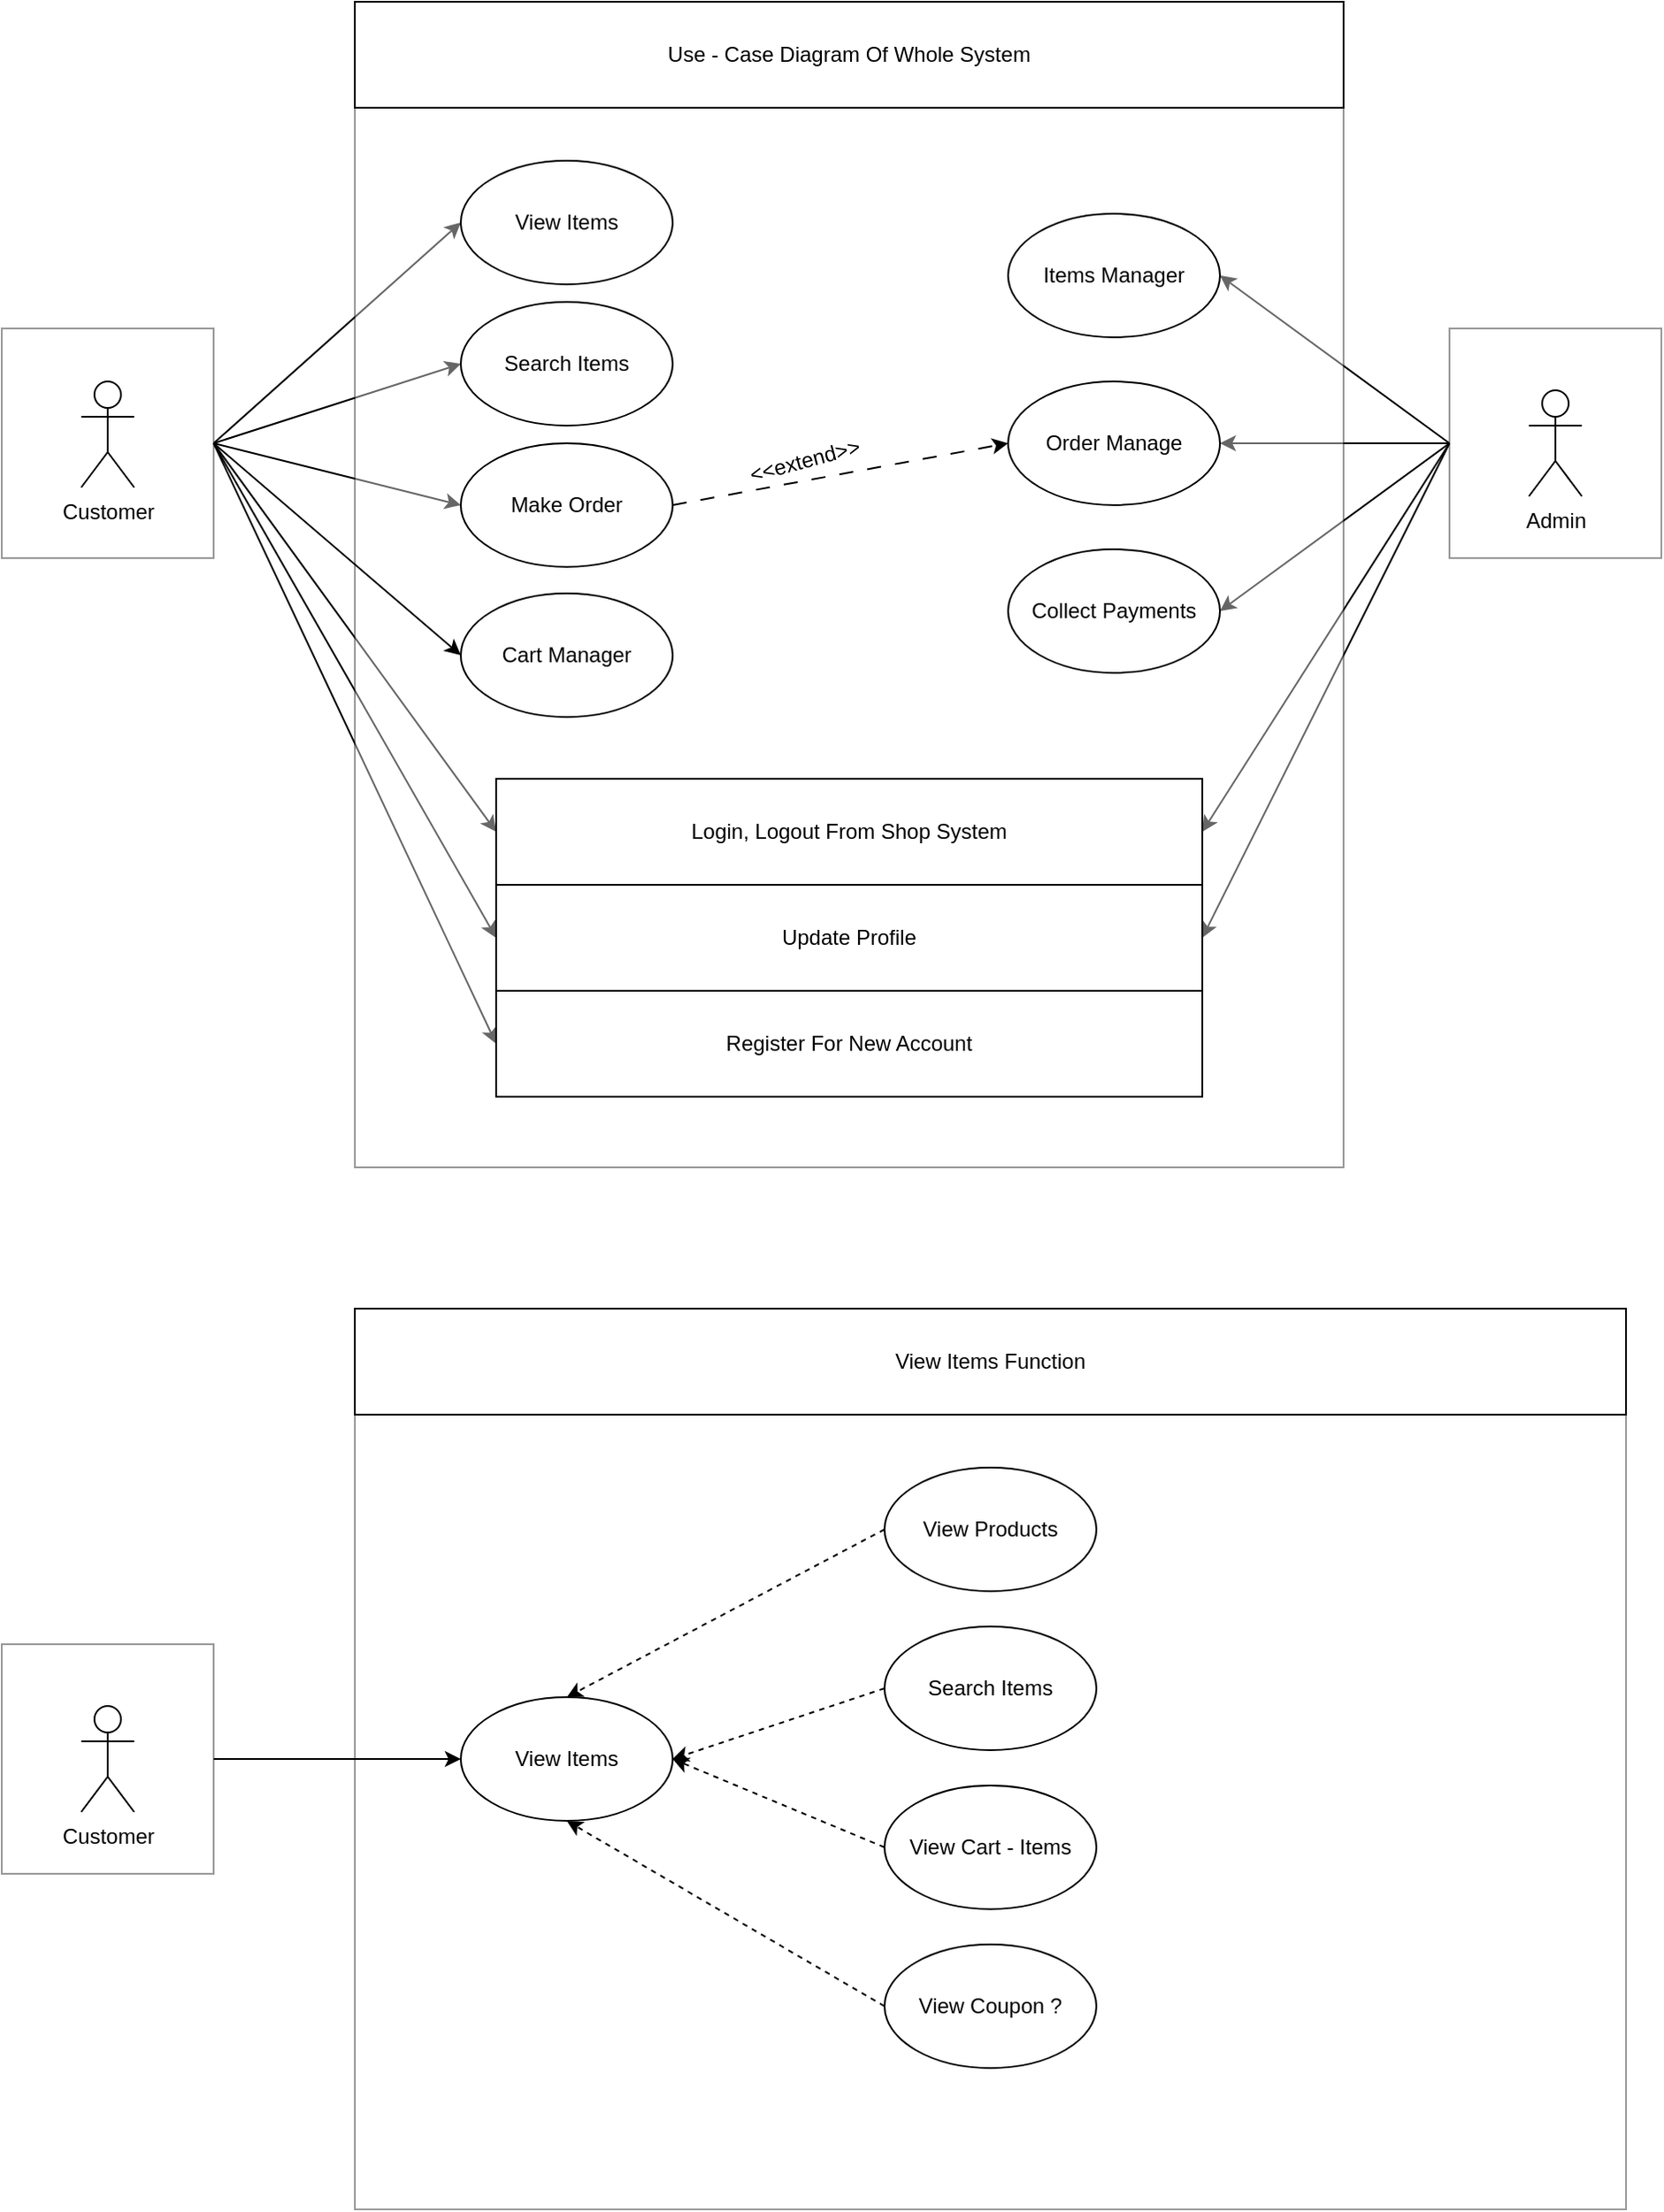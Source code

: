 <mxfile version="21.7.5" type="github">
  <diagram name="Page-1" id="0Hc2ZSXkxQ6GikdhPmCp">
    <mxGraphModel dx="1070" dy="603" grid="1" gridSize="10" guides="1" tooltips="1" connect="1" arrows="1" fold="1" page="1" pageScale="1" pageWidth="850" pageHeight="1100" math="0" shadow="0">
      <root>
        <mxCell id="0" />
        <mxCell id="1" parent="0" />
        <mxCell id="q5C7g-lwRiDyIhiuwjWe-39" style="rounded=0;orthogonalLoop=1;jettySize=auto;html=1;entryX=1;entryY=0.5;entryDx=0;entryDy=0;exitX=0;exitY=0.5;exitDx=0;exitDy=0;" parent="1" source="q5C7g-lwRiDyIhiuwjWe-14" target="q5C7g-lwRiDyIhiuwjWe-26" edge="1">
          <mxGeometry relative="1" as="geometry" />
        </mxCell>
        <mxCell id="q5C7g-lwRiDyIhiuwjWe-40" style="rounded=0;orthogonalLoop=1;jettySize=auto;html=1;entryX=1;entryY=0.5;entryDx=0;entryDy=0;" parent="1" source="q5C7g-lwRiDyIhiuwjWe-14" target="q5C7g-lwRiDyIhiuwjWe-27" edge="1">
          <mxGeometry relative="1" as="geometry" />
        </mxCell>
        <mxCell id="q5C7g-lwRiDyIhiuwjWe-41" style="rounded=0;orthogonalLoop=1;jettySize=auto;html=1;entryX=1;entryY=0.5;entryDx=0;entryDy=0;exitX=0;exitY=0.5;exitDx=0;exitDy=0;" parent="1" source="q5C7g-lwRiDyIhiuwjWe-14" target="q5C7g-lwRiDyIhiuwjWe-28" edge="1">
          <mxGeometry relative="1" as="geometry" />
        </mxCell>
        <mxCell id="q5C7g-lwRiDyIhiuwjWe-53" style="rounded=0;orthogonalLoop=1;jettySize=auto;html=1;entryX=1;entryY=0.5;entryDx=0;entryDy=0;exitX=0;exitY=0.5;exitDx=0;exitDy=0;" parent="1" source="q5C7g-lwRiDyIhiuwjWe-14" target="q5C7g-lwRiDyIhiuwjWe-46" edge="1">
          <mxGeometry relative="1" as="geometry" />
        </mxCell>
        <mxCell id="q5C7g-lwRiDyIhiuwjWe-54" style="rounded=0;orthogonalLoop=1;jettySize=auto;html=1;entryX=1;entryY=0.5;entryDx=0;entryDy=0;exitX=0;exitY=0.5;exitDx=0;exitDy=0;" parent="1" source="q5C7g-lwRiDyIhiuwjWe-14" target="q5C7g-lwRiDyIhiuwjWe-47" edge="1">
          <mxGeometry relative="1" as="geometry" />
        </mxCell>
        <mxCell id="q5C7g-lwRiDyIhiuwjWe-14" value="" style="rounded=0;whiteSpace=wrap;html=1;opacity=40;" parent="1" vertex="1">
          <mxGeometry x="900" y="365" width="120" height="130" as="geometry" />
        </mxCell>
        <mxCell id="q5C7g-lwRiDyIhiuwjWe-15" style="rounded=0;orthogonalLoop=1;jettySize=auto;html=1;exitX=1;exitY=0.5;exitDx=0;exitDy=0;entryX=0;entryY=0.5;entryDx=0;entryDy=0;" parent="1" source="q5C7g-lwRiDyIhiuwjWe-13" target="q5C7g-lwRiDyIhiuwjWe-8" edge="1">
          <mxGeometry relative="1" as="geometry" />
        </mxCell>
        <mxCell id="q5C7g-lwRiDyIhiuwjWe-20" style="rounded=0;orthogonalLoop=1;jettySize=auto;html=1;entryX=0;entryY=0.5;entryDx=0;entryDy=0;exitX=1;exitY=0.5;exitDx=0;exitDy=0;" parent="1" source="q5C7g-lwRiDyIhiuwjWe-13" target="q5C7g-lwRiDyIhiuwjWe-17" edge="1">
          <mxGeometry relative="1" as="geometry">
            <mxPoint x="205" y="410" as="sourcePoint" />
          </mxGeometry>
        </mxCell>
        <mxCell id="q5C7g-lwRiDyIhiuwjWe-36" style="rounded=0;orthogonalLoop=1;jettySize=auto;html=1;entryX=0;entryY=0.5;entryDx=0;entryDy=0;exitX=1;exitY=0.5;exitDx=0;exitDy=0;" parent="1" source="q5C7g-lwRiDyIhiuwjWe-13" target="q5C7g-lwRiDyIhiuwjWe-34" edge="1">
          <mxGeometry relative="1" as="geometry" />
        </mxCell>
        <mxCell id="q5C7g-lwRiDyIhiuwjWe-50" style="rounded=0;orthogonalLoop=1;jettySize=auto;html=1;entryX=0;entryY=0.5;entryDx=0;entryDy=0;exitX=1;exitY=0.5;exitDx=0;exitDy=0;" parent="1" source="q5C7g-lwRiDyIhiuwjWe-13" target="q5C7g-lwRiDyIhiuwjWe-46" edge="1">
          <mxGeometry relative="1" as="geometry" />
        </mxCell>
        <mxCell id="q5C7g-lwRiDyIhiuwjWe-51" style="rounded=0;orthogonalLoop=1;jettySize=auto;html=1;entryX=0;entryY=0.5;entryDx=0;entryDy=0;exitX=1;exitY=0.5;exitDx=0;exitDy=0;" parent="1" source="q5C7g-lwRiDyIhiuwjWe-13" target="q5C7g-lwRiDyIhiuwjWe-47" edge="1">
          <mxGeometry relative="1" as="geometry" />
        </mxCell>
        <mxCell id="q5C7g-lwRiDyIhiuwjWe-52" style="rounded=0;orthogonalLoop=1;jettySize=auto;html=1;entryX=0;entryY=0.5;entryDx=0;entryDy=0;exitX=1;exitY=0.5;exitDx=0;exitDy=0;" parent="1" source="q5C7g-lwRiDyIhiuwjWe-13" target="q5C7g-lwRiDyIhiuwjWe-48" edge="1">
          <mxGeometry relative="1" as="geometry" />
        </mxCell>
        <mxCell id="q5C7g-lwRiDyIhiuwjWe-13" value="" style="rounded=0;whiteSpace=wrap;html=1;opacity=40;" parent="1" vertex="1">
          <mxGeometry x="80" y="365" width="120" height="130" as="geometry" />
        </mxCell>
        <mxCell id="q5C7g-lwRiDyIhiuwjWe-3" value="" style="rounded=0;whiteSpace=wrap;html=1;opacity=40;" parent="1" vertex="1">
          <mxGeometry x="280" y="240" width="560" height="600" as="geometry" />
        </mxCell>
        <mxCell id="q5C7g-lwRiDyIhiuwjWe-1" value="Customer" style="shape=umlActor;verticalLabelPosition=bottom;verticalAlign=top;html=1;outlineConnect=0;" parent="1" vertex="1">
          <mxGeometry x="125" y="395" width="30" height="60" as="geometry" />
        </mxCell>
        <mxCell id="q5C7g-lwRiDyIhiuwjWe-5" value="Admin" style="shape=umlActor;verticalLabelPosition=bottom;verticalAlign=top;html=1;outlineConnect=0;" parent="1" vertex="1">
          <mxGeometry x="945" y="400" width="30" height="60" as="geometry" />
        </mxCell>
        <mxCell id="q5C7g-lwRiDyIhiuwjWe-8" value="View Items" style="ellipse;whiteSpace=wrap;html=1;" parent="1" vertex="1">
          <mxGeometry x="340" y="270" width="120" height="70" as="geometry" />
        </mxCell>
        <mxCell id="q5C7g-lwRiDyIhiuwjWe-17" value="Search Items" style="ellipse;whiteSpace=wrap;html=1;" parent="1" vertex="1">
          <mxGeometry x="340" y="350" width="120" height="70" as="geometry" />
        </mxCell>
        <mxCell id="q5C7g-lwRiDyIhiuwjWe-18" value="Cart Manager" style="ellipse;whiteSpace=wrap;html=1;" parent="1" vertex="1">
          <mxGeometry x="340" y="515" width="120" height="70" as="geometry" />
        </mxCell>
        <mxCell id="q5C7g-lwRiDyIhiuwjWe-23" style="rounded=0;orthogonalLoop=1;jettySize=auto;html=1;exitX=1;exitY=0.5;exitDx=0;exitDy=0;entryX=0;entryY=0.5;entryDx=0;entryDy=0;" parent="1" source="q5C7g-lwRiDyIhiuwjWe-13" target="q5C7g-lwRiDyIhiuwjWe-18" edge="1">
          <mxGeometry relative="1" as="geometry">
            <mxPoint x="200" y="480" as="sourcePoint" />
            <mxPoint x="340" y="390" as="targetPoint" />
          </mxGeometry>
        </mxCell>
        <mxCell id="q5C7g-lwRiDyIhiuwjWe-26" value="Items Manager" style="ellipse;whiteSpace=wrap;html=1;" parent="1" vertex="1">
          <mxGeometry x="650" y="300" width="120" height="70" as="geometry" />
        </mxCell>
        <mxCell id="q5C7g-lwRiDyIhiuwjWe-27" value="Order Manage" style="ellipse;whiteSpace=wrap;html=1;" parent="1" vertex="1">
          <mxGeometry x="650" y="395" width="120" height="70" as="geometry" />
        </mxCell>
        <mxCell id="q5C7g-lwRiDyIhiuwjWe-28" value="Collect Payments" style="ellipse;whiteSpace=wrap;html=1;" parent="1" vertex="1">
          <mxGeometry x="650" y="490" width="120" height="70" as="geometry" />
        </mxCell>
        <mxCell id="q5C7g-lwRiDyIhiuwjWe-44" style="rounded=0;orthogonalLoop=1;jettySize=auto;html=1;dashed=1;dashPattern=8 8;entryX=0;entryY=0.5;entryDx=0;entryDy=0;exitX=1;exitY=0.5;exitDx=0;exitDy=0;" parent="1" source="q5C7g-lwRiDyIhiuwjWe-34" target="q5C7g-lwRiDyIhiuwjWe-27" edge="1">
          <mxGeometry relative="1" as="geometry" />
        </mxCell>
        <mxCell id="q5C7g-lwRiDyIhiuwjWe-34" value="Make Order" style="ellipse;whiteSpace=wrap;html=1;" parent="1" vertex="1">
          <mxGeometry x="340" y="430" width="120" height="70" as="geometry" />
        </mxCell>
        <mxCell id="q5C7g-lwRiDyIhiuwjWe-45" value="&amp;lt;&amp;lt;extend&amp;gt;&amp;gt;" style="text;html=1;strokeColor=none;fillColor=none;align=center;verticalAlign=middle;whiteSpace=wrap;rounded=0;direction=south;rotation=-15;" parent="1" vertex="1">
          <mxGeometry x="520" y="410" width="30" height="60" as="geometry" />
        </mxCell>
        <mxCell id="q5C7g-lwRiDyIhiuwjWe-46" value="Login, Logout From Shop System" style="rounded=0;whiteSpace=wrap;html=1;" parent="1" vertex="1">
          <mxGeometry x="360" y="620" width="400" height="60" as="geometry" />
        </mxCell>
        <mxCell id="q5C7g-lwRiDyIhiuwjWe-47" value="Update Profile" style="rounded=0;whiteSpace=wrap;html=1;" parent="1" vertex="1">
          <mxGeometry x="360" y="680" width="400" height="60" as="geometry" />
        </mxCell>
        <mxCell id="q5C7g-lwRiDyIhiuwjWe-48" value="Register For New Account" style="rounded=0;whiteSpace=wrap;html=1;" parent="1" vertex="1">
          <mxGeometry x="360" y="740" width="400" height="60" as="geometry" />
        </mxCell>
        <mxCell id="q5C7g-lwRiDyIhiuwjWe-56" value="Use - Case Diagram Of Whole System" style="rounded=0;whiteSpace=wrap;html=1;" parent="1" vertex="1">
          <mxGeometry x="280" y="180" width="560" height="60" as="geometry" />
        </mxCell>
        <mxCell id="S2lK1irbdkIM5nG1B2_A-1" value="" style="rounded=0;whiteSpace=wrap;html=1;opacity=40;" vertex="1" parent="1">
          <mxGeometry x="280" y="920" width="720" height="510" as="geometry" />
        </mxCell>
        <mxCell id="S2lK1irbdkIM5nG1B2_A-2" value="View Items Function" style="rounded=0;whiteSpace=wrap;html=1;" vertex="1" parent="1">
          <mxGeometry x="280" y="920" width="720" height="60" as="geometry" />
        </mxCell>
        <mxCell id="S2lK1irbdkIM5nG1B2_A-7" style="edgeStyle=orthogonalEdgeStyle;rounded=0;orthogonalLoop=1;jettySize=auto;html=1;" edge="1" parent="1" source="S2lK1irbdkIM5nG1B2_A-3" target="S2lK1irbdkIM5nG1B2_A-5">
          <mxGeometry relative="1" as="geometry" />
        </mxCell>
        <mxCell id="S2lK1irbdkIM5nG1B2_A-3" value="" style="rounded=0;whiteSpace=wrap;html=1;opacity=40;" vertex="1" parent="1">
          <mxGeometry x="80" y="1110" width="120" height="130" as="geometry" />
        </mxCell>
        <mxCell id="S2lK1irbdkIM5nG1B2_A-4" value="Customer" style="shape=umlActor;verticalLabelPosition=bottom;verticalAlign=top;html=1;outlineConnect=0;" vertex="1" parent="1">
          <mxGeometry x="125" y="1145" width="30" height="60" as="geometry" />
        </mxCell>
        <mxCell id="S2lK1irbdkIM5nG1B2_A-5" value="View Items" style="ellipse;whiteSpace=wrap;html=1;" vertex="1" parent="1">
          <mxGeometry x="340" y="1140" width="120" height="70" as="geometry" />
        </mxCell>
        <mxCell id="S2lK1irbdkIM5nG1B2_A-20" style="rounded=0;orthogonalLoop=1;jettySize=auto;html=1;entryX=1;entryY=0.5;entryDx=0;entryDy=0;exitX=0;exitY=0.5;exitDx=0;exitDy=0;dashed=1;" edge="1" parent="1" source="S2lK1irbdkIM5nG1B2_A-9">
          <mxGeometry relative="1" as="geometry">
            <mxPoint x="542.3" y="1037.228" as="sourcePoint" />
            <mxPoint x="400" y="1140" as="targetPoint" />
          </mxGeometry>
        </mxCell>
        <mxCell id="S2lK1irbdkIM5nG1B2_A-9" value="View Products" style="ellipse;whiteSpace=wrap;html=1;" vertex="1" parent="1">
          <mxGeometry x="580" y="1010" width="120" height="70" as="geometry" />
        </mxCell>
        <mxCell id="S2lK1irbdkIM5nG1B2_A-23" style="rounded=0;orthogonalLoop=1;jettySize=auto;html=1;entryX=1;entryY=0.5;entryDx=0;entryDy=0;exitX=0;exitY=0.5;exitDx=0;exitDy=0;dashed=1;" edge="1" parent="1" source="S2lK1irbdkIM5nG1B2_A-10" target="S2lK1irbdkIM5nG1B2_A-5">
          <mxGeometry relative="1" as="geometry" />
        </mxCell>
        <mxCell id="S2lK1irbdkIM5nG1B2_A-10" value="Search Items" style="ellipse;whiteSpace=wrap;html=1;" vertex="1" parent="1">
          <mxGeometry x="580" y="1100" width="120" height="70" as="geometry" />
        </mxCell>
        <mxCell id="S2lK1irbdkIM5nG1B2_A-22" style="rounded=0;orthogonalLoop=1;jettySize=auto;html=1;entryX=1;entryY=0.5;entryDx=0;entryDy=0;exitX=0;exitY=0.5;exitDx=0;exitDy=0;dashed=1;" edge="1" parent="1" source="S2lK1irbdkIM5nG1B2_A-11" target="S2lK1irbdkIM5nG1B2_A-5">
          <mxGeometry relative="1" as="geometry" />
        </mxCell>
        <mxCell id="S2lK1irbdkIM5nG1B2_A-11" value="View Cart - Items" style="ellipse;whiteSpace=wrap;html=1;" vertex="1" parent="1">
          <mxGeometry x="580" y="1190" width="120" height="70" as="geometry" />
        </mxCell>
        <mxCell id="S2lK1irbdkIM5nG1B2_A-21" style="rounded=0;orthogonalLoop=1;jettySize=auto;html=1;entryX=0.5;entryY=1;entryDx=0;entryDy=0;exitX=0;exitY=0.5;exitDx=0;exitDy=0;dashed=1;" edge="1" parent="1" source="S2lK1irbdkIM5nG1B2_A-12" target="S2lK1irbdkIM5nG1B2_A-5">
          <mxGeometry relative="1" as="geometry" />
        </mxCell>
        <mxCell id="S2lK1irbdkIM5nG1B2_A-12" value="View Coupon ?" style="ellipse;whiteSpace=wrap;html=1;" vertex="1" parent="1">
          <mxGeometry x="580" y="1280" width="120" height="70" as="geometry" />
        </mxCell>
      </root>
    </mxGraphModel>
  </diagram>
</mxfile>

